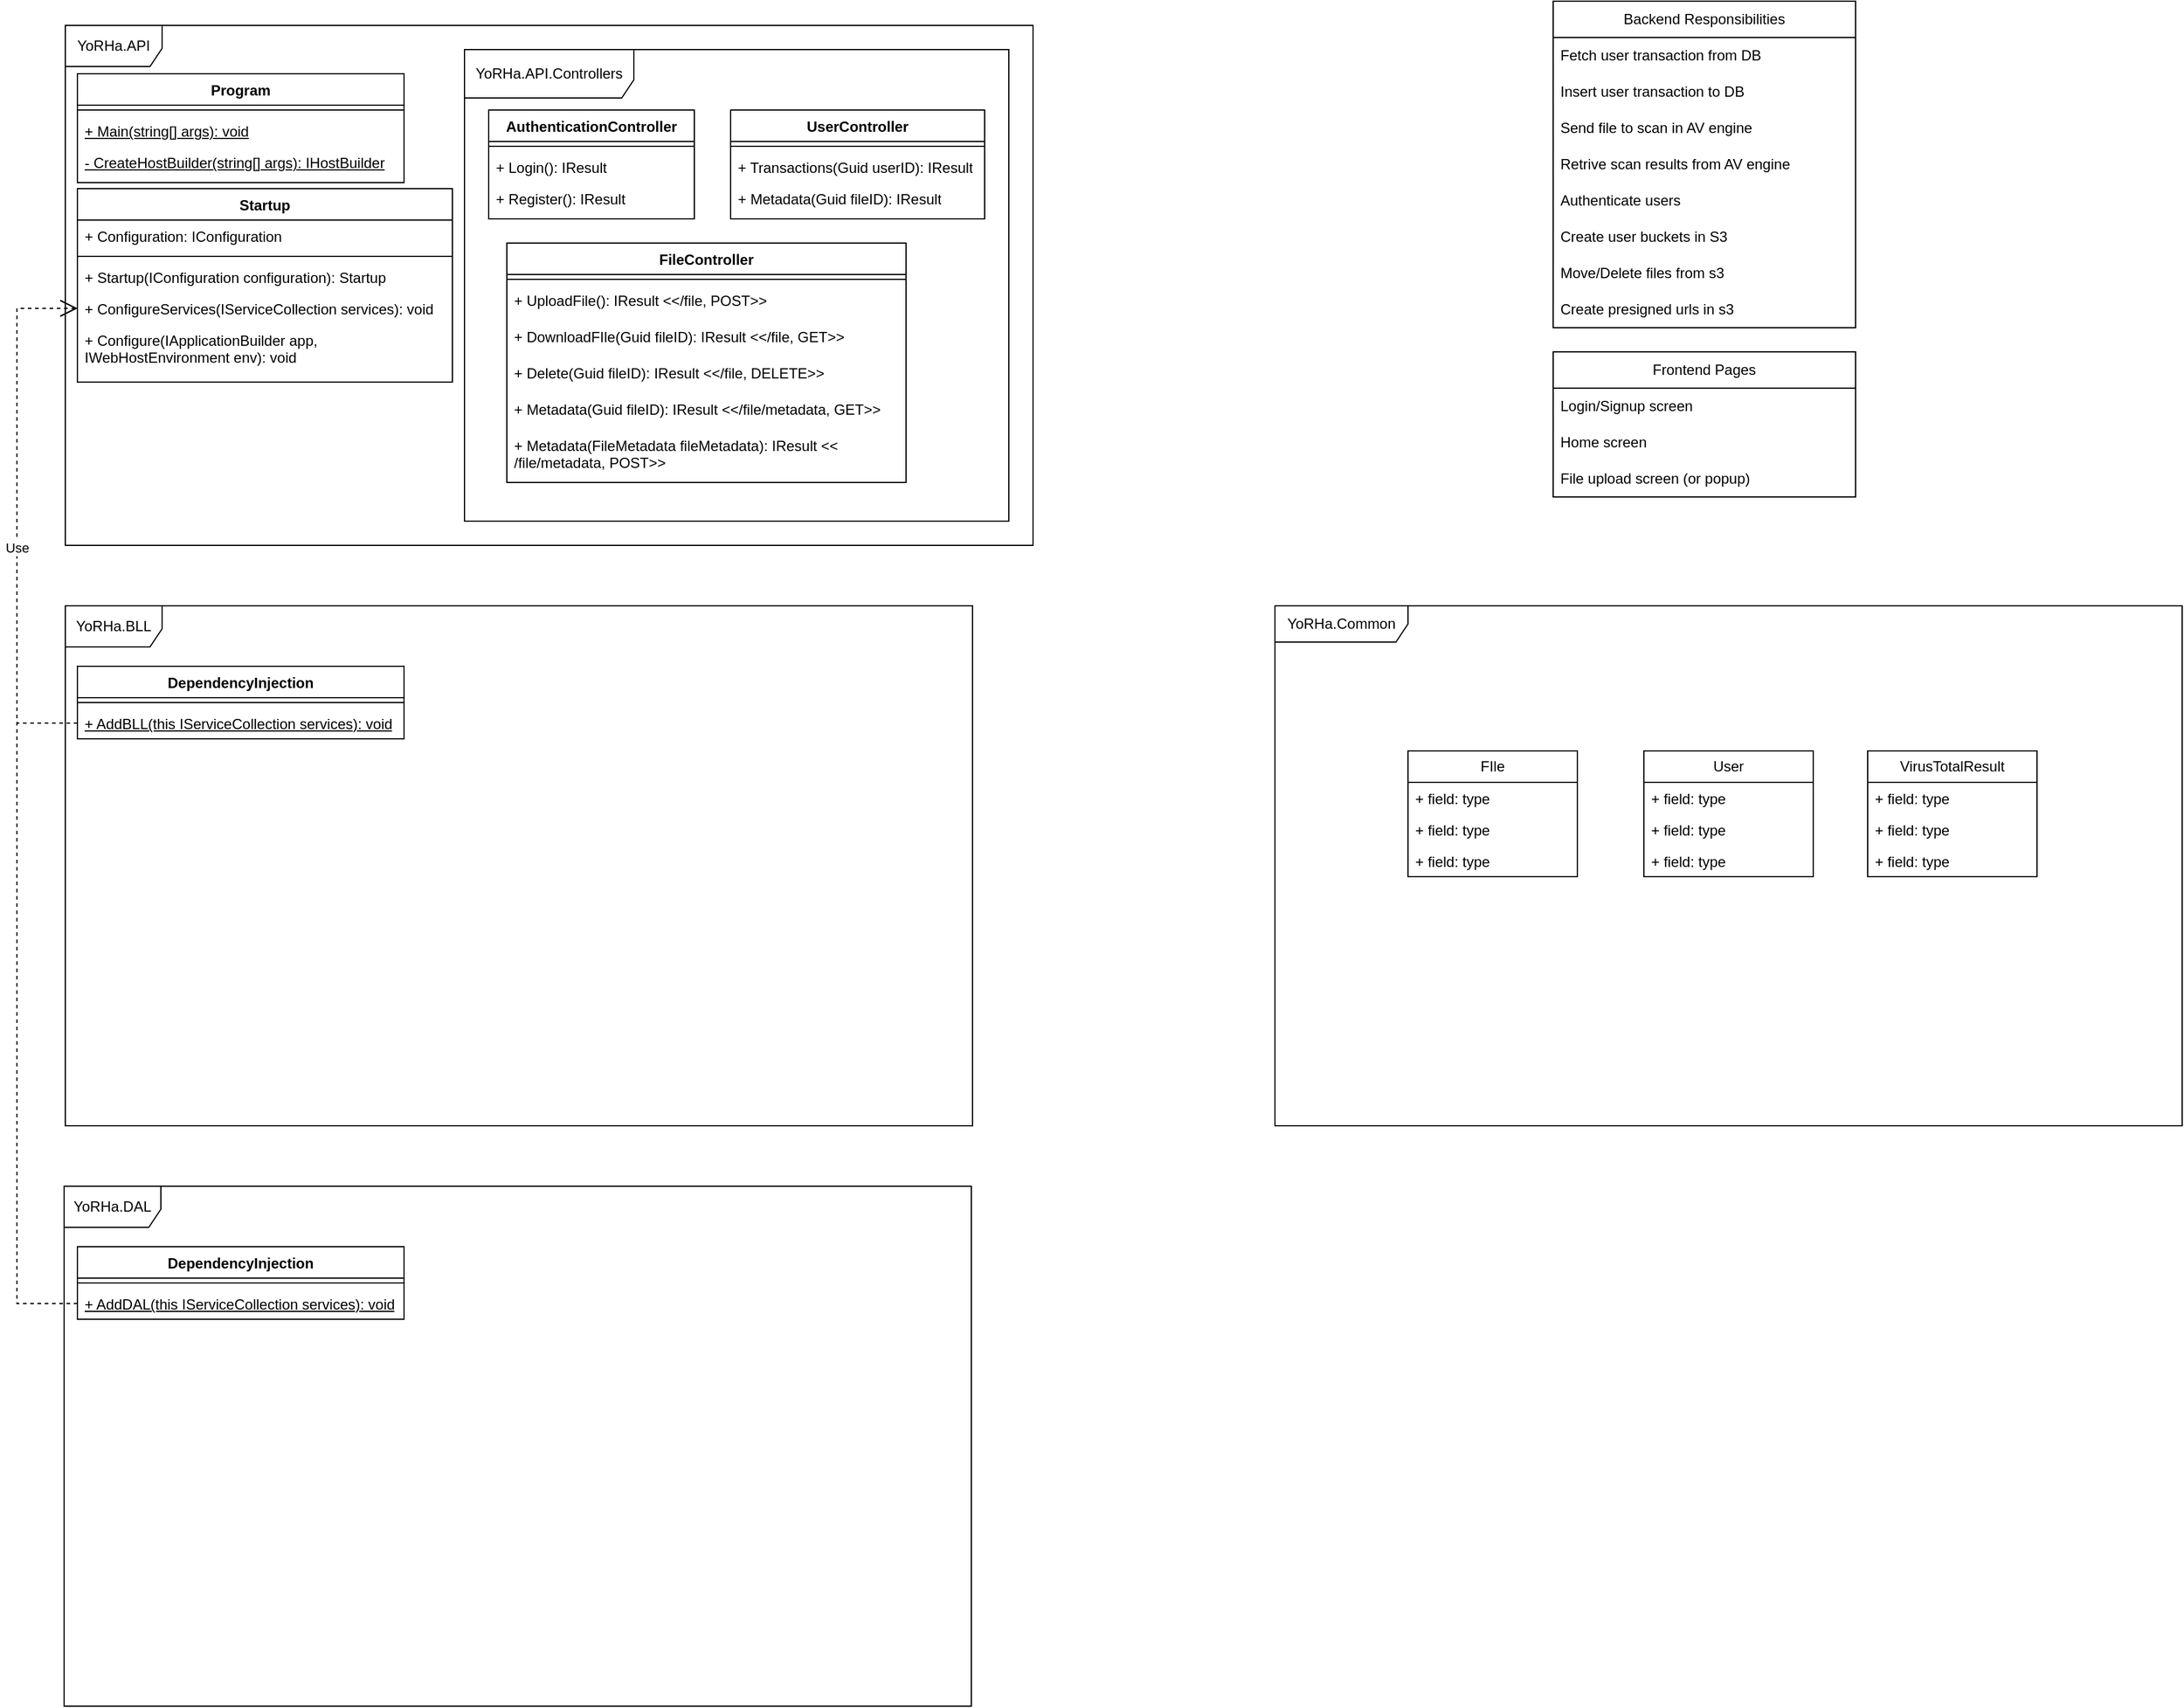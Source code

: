 <mxfile version="27.0.9">
  <diagram name="YoRHa Backend General Design" id="T1ig4GPtiGThXSXJhbaM">
    <mxGraphModel dx="1810" dy="613" grid="1" gridSize="10" guides="1" tooltips="1" connect="1" arrows="1" fold="1" page="1" pageScale="1" pageWidth="827" pageHeight="1169" math="0" shadow="0">
      <root>
        <mxCell id="0" />
        <mxCell id="1" parent="0" />
        <mxCell id="c4u2uFY4mNu0DCgcmhLV-1" value="DependencyInjection" style="swimlane;fontStyle=1;align=center;verticalAlign=top;childLayout=stackLayout;horizontal=1;startSize=26;horizontalStack=0;resizeParent=1;resizeParentMax=0;resizeLast=0;collapsible=1;marginBottom=0;whiteSpace=wrap;html=1;" vertex="1" parent="1">
          <mxGeometry x="50" y="550" width="270" height="60" as="geometry" />
        </mxCell>
        <mxCell id="c4u2uFY4mNu0DCgcmhLV-3" value="" style="line;strokeWidth=1;fillColor=none;align=left;verticalAlign=middle;spacingTop=-1;spacingLeft=3;spacingRight=3;rotatable=0;labelPosition=right;points=[];portConstraint=eastwest;strokeColor=inherit;" vertex="1" parent="c4u2uFY4mNu0DCgcmhLV-1">
          <mxGeometry y="26" width="270" height="8" as="geometry" />
        </mxCell>
        <mxCell id="c4u2uFY4mNu0DCgcmhLV-4" value="&lt;u&gt;+ AddBLL(this IServiceCollection services): void&lt;/u&gt;" style="text;strokeColor=none;fillColor=none;align=left;verticalAlign=top;spacingLeft=4;spacingRight=4;overflow=hidden;rotatable=0;points=[[0,0.5],[1,0.5]];portConstraint=eastwest;whiteSpace=wrap;html=1;" vertex="1" parent="c4u2uFY4mNu0DCgcmhLV-1">
          <mxGeometry y="34" width="270" height="26" as="geometry" />
        </mxCell>
        <mxCell id="c4u2uFY4mNu0DCgcmhLV-7" value="YoRHa.API" style="shape=umlFrame;whiteSpace=wrap;html=1;pointerEvents=0;width=80;height=34;" vertex="1" parent="1">
          <mxGeometry x="40" y="20" width="800" height="430" as="geometry" />
        </mxCell>
        <mxCell id="c4u2uFY4mNu0DCgcmhLV-9" value="DependencyInjection" style="swimlane;fontStyle=1;align=center;verticalAlign=top;childLayout=stackLayout;horizontal=1;startSize=26;horizontalStack=0;resizeParent=1;resizeParentMax=0;resizeLast=0;collapsible=1;marginBottom=0;whiteSpace=wrap;html=1;" vertex="1" parent="1">
          <mxGeometry x="50" y="1030" width="270" height="60" as="geometry" />
        </mxCell>
        <mxCell id="c4u2uFY4mNu0DCgcmhLV-10" value="" style="line;strokeWidth=1;fillColor=none;align=left;verticalAlign=middle;spacingTop=-1;spacingLeft=3;spacingRight=3;rotatable=0;labelPosition=right;points=[];portConstraint=eastwest;strokeColor=inherit;" vertex="1" parent="c4u2uFY4mNu0DCgcmhLV-9">
          <mxGeometry y="26" width="270" height="8" as="geometry" />
        </mxCell>
        <mxCell id="c4u2uFY4mNu0DCgcmhLV-11" value="&lt;u&gt;+ AddDAL(this IServiceCollection services): void&lt;/u&gt;" style="text;strokeColor=none;fillColor=none;align=left;verticalAlign=top;spacingLeft=4;spacingRight=4;overflow=hidden;rotatable=0;points=[[0,0.5],[1,0.5]];portConstraint=eastwest;whiteSpace=wrap;html=1;" vertex="1" parent="c4u2uFY4mNu0DCgcmhLV-9">
          <mxGeometry y="34" width="270" height="26" as="geometry" />
        </mxCell>
        <mxCell id="c4u2uFY4mNu0DCgcmhLV-12" value="YoRHa.BLL" style="shape=umlFrame;whiteSpace=wrap;html=1;pointerEvents=0;width=80;height=34;" vertex="1" parent="1">
          <mxGeometry x="40" y="500" width="750" height="430" as="geometry" />
        </mxCell>
        <mxCell id="c4u2uFY4mNu0DCgcmhLV-13" value="YoRHa.DAL" style="shape=umlFrame;whiteSpace=wrap;html=1;pointerEvents=0;width=80;height=34;" vertex="1" parent="1">
          <mxGeometry x="39" y="980" width="750" height="430" as="geometry" />
        </mxCell>
        <mxCell id="c4u2uFY4mNu0DCgcmhLV-14" value="YoRHa.Common" style="shape=umlFrame;whiteSpace=wrap;html=1;pointerEvents=0;width=110;height=30;" vertex="1" parent="1">
          <mxGeometry x="1040" y="500" width="750" height="430" as="geometry" />
        </mxCell>
        <mxCell id="c4u2uFY4mNu0DCgcmhLV-15" value="Program" style="swimlane;fontStyle=1;align=center;verticalAlign=top;childLayout=stackLayout;horizontal=1;startSize=26;horizontalStack=0;resizeParent=1;resizeParentMax=0;resizeLast=0;collapsible=1;marginBottom=0;whiteSpace=wrap;html=1;" vertex="1" parent="1">
          <mxGeometry x="50" y="60" width="270" height="90" as="geometry" />
        </mxCell>
        <mxCell id="c4u2uFY4mNu0DCgcmhLV-16" value="" style="line;strokeWidth=1;fillColor=none;align=left;verticalAlign=middle;spacingTop=-1;spacingLeft=3;spacingRight=3;rotatable=0;labelPosition=right;points=[];portConstraint=eastwest;strokeColor=inherit;" vertex="1" parent="c4u2uFY4mNu0DCgcmhLV-15">
          <mxGeometry y="26" width="270" height="8" as="geometry" />
        </mxCell>
        <mxCell id="c4u2uFY4mNu0DCgcmhLV-17" value="&lt;u&gt;+ Main(string[] args): void&lt;/u&gt;" style="text;strokeColor=none;fillColor=none;align=left;verticalAlign=top;spacingLeft=4;spacingRight=4;overflow=hidden;rotatable=0;points=[[0,0.5],[1,0.5]];portConstraint=eastwest;whiteSpace=wrap;html=1;" vertex="1" parent="c4u2uFY4mNu0DCgcmhLV-15">
          <mxGeometry y="34" width="270" height="26" as="geometry" />
        </mxCell>
        <mxCell id="c4u2uFY4mNu0DCgcmhLV-18" value="&lt;u&gt;- CreateHostBuilder(string[] args): IHostBuilder&lt;/u&gt;" style="text;strokeColor=none;fillColor=none;align=left;verticalAlign=top;spacingLeft=4;spacingRight=4;overflow=hidden;rotatable=0;points=[[0,0.5],[1,0.5]];portConstraint=eastwest;whiteSpace=wrap;html=1;" vertex="1" parent="c4u2uFY4mNu0DCgcmhLV-15">
          <mxGeometry y="60" width="270" height="30" as="geometry" />
        </mxCell>
        <mxCell id="c4u2uFY4mNu0DCgcmhLV-19" value="Startup" style="swimlane;fontStyle=1;align=center;verticalAlign=top;childLayout=stackLayout;horizontal=1;startSize=26;horizontalStack=0;resizeParent=1;resizeParentMax=0;resizeLast=0;collapsible=1;marginBottom=0;whiteSpace=wrap;html=1;" vertex="1" parent="1">
          <mxGeometry x="50" y="155" width="310" height="160" as="geometry" />
        </mxCell>
        <mxCell id="c4u2uFY4mNu0DCgcmhLV-20" value="+ Configuration: IConfiguration" style="text;strokeColor=none;fillColor=none;align=left;verticalAlign=top;spacingLeft=4;spacingRight=4;overflow=hidden;rotatable=0;points=[[0,0.5],[1,0.5]];portConstraint=eastwest;whiteSpace=wrap;html=1;" vertex="1" parent="c4u2uFY4mNu0DCgcmhLV-19">
          <mxGeometry y="26" width="310" height="26" as="geometry" />
        </mxCell>
        <mxCell id="c4u2uFY4mNu0DCgcmhLV-21" value="" style="line;strokeWidth=1;fillColor=none;align=left;verticalAlign=middle;spacingTop=-1;spacingLeft=3;spacingRight=3;rotatable=0;labelPosition=right;points=[];portConstraint=eastwest;strokeColor=inherit;" vertex="1" parent="c4u2uFY4mNu0DCgcmhLV-19">
          <mxGeometry y="52" width="310" height="8" as="geometry" />
        </mxCell>
        <mxCell id="c4u2uFY4mNu0DCgcmhLV-22" value="+ Startup(IConfiguration configuration): Startup" style="text;strokeColor=none;fillColor=none;align=left;verticalAlign=top;spacingLeft=4;spacingRight=4;overflow=hidden;rotatable=0;points=[[0,0.5],[1,0.5]];portConstraint=eastwest;whiteSpace=wrap;html=1;" vertex="1" parent="c4u2uFY4mNu0DCgcmhLV-19">
          <mxGeometry y="60" width="310" height="26" as="geometry" />
        </mxCell>
        <mxCell id="c4u2uFY4mNu0DCgcmhLV-24" value="+ ConfigureServices(IServiceCollection services): void" style="text;strokeColor=none;fillColor=none;align=left;verticalAlign=top;spacingLeft=4;spacingRight=4;overflow=hidden;rotatable=0;points=[[0,0.5],[1,0.5]];portConstraint=eastwest;whiteSpace=wrap;html=1;" vertex="1" parent="c4u2uFY4mNu0DCgcmhLV-19">
          <mxGeometry y="86" width="310" height="26" as="geometry" />
        </mxCell>
        <mxCell id="c4u2uFY4mNu0DCgcmhLV-23" value="+ Configure(IApplicationBuilder app, IWebHostEnvironment env): void" style="text;strokeColor=none;fillColor=none;align=left;verticalAlign=top;spacingLeft=4;spacingRight=4;overflow=hidden;rotatable=0;points=[[0,0.5],[1,0.5]];portConstraint=eastwest;whiteSpace=wrap;html=1;" vertex="1" parent="c4u2uFY4mNu0DCgcmhLV-19">
          <mxGeometry y="112" width="310" height="48" as="geometry" />
        </mxCell>
        <mxCell id="c4u2uFY4mNu0DCgcmhLV-25" value="YoRHa.API.Controllers" style="shape=umlFrame;whiteSpace=wrap;html=1;pointerEvents=0;width=140;height=40;" vertex="1" parent="1">
          <mxGeometry x="370" y="40" width="450" height="390" as="geometry" />
        </mxCell>
        <mxCell id="c4u2uFY4mNu0DCgcmhLV-27" value="" style="endArrow=open;endSize=12;dashed=1;html=1;rounded=0;exitX=0;exitY=0.5;exitDx=0;exitDy=0;entryX=0;entryY=0.5;entryDx=0;entryDy=0;" edge="1" parent="1" source="c4u2uFY4mNu0DCgcmhLV-11" target="c4u2uFY4mNu0DCgcmhLV-24">
          <mxGeometry x="-0.118" y="-20" width="160" relative="1" as="geometry">
            <mxPoint x="-40" y="1130" as="sourcePoint" />
            <mxPoint x="120" y="1130" as="targetPoint" />
            <Array as="points">
              <mxPoint y="1077" />
              <mxPoint y="254" />
            </Array>
            <mxPoint as="offset" />
          </mxGeometry>
        </mxCell>
        <mxCell id="c4u2uFY4mNu0DCgcmhLV-28" value="Use" style="endArrow=open;endSize=12;dashed=1;html=1;rounded=0;entryX=0;entryY=0.5;entryDx=0;entryDy=0;exitX=0;exitY=0.5;exitDx=0;exitDy=0;" edge="1" parent="1" source="c4u2uFY4mNu0DCgcmhLV-4" target="c4u2uFY4mNu0DCgcmhLV-24">
          <mxGeometry x="-0.118" width="160" relative="1" as="geometry">
            <mxPoint x="20" y="700" as="sourcePoint" />
            <mxPoint x="50" y="330" as="targetPoint" />
            <Array as="points">
              <mxPoint y="597" />
              <mxPoint y="254" />
            </Array>
            <mxPoint as="offset" />
          </mxGeometry>
        </mxCell>
        <mxCell id="c4u2uFY4mNu0DCgcmhLV-33" value="Backend Responsibilities" style="swimlane;fontStyle=0;childLayout=stackLayout;horizontal=1;startSize=30;horizontalStack=0;resizeParent=1;resizeParentMax=0;resizeLast=0;collapsible=1;marginBottom=0;whiteSpace=wrap;html=1;" vertex="1" parent="1">
          <mxGeometry x="1270" width="250" height="270" as="geometry" />
        </mxCell>
        <mxCell id="c4u2uFY4mNu0DCgcmhLV-34" value="Fetch user transaction from DB" style="text;strokeColor=none;fillColor=none;align=left;verticalAlign=middle;spacingLeft=4;spacingRight=4;overflow=hidden;points=[[0,0.5],[1,0.5]];portConstraint=eastwest;rotatable=0;whiteSpace=wrap;html=1;" vertex="1" parent="c4u2uFY4mNu0DCgcmhLV-33">
          <mxGeometry y="30" width="250" height="30" as="geometry" />
        </mxCell>
        <mxCell id="c4u2uFY4mNu0DCgcmhLV-35" value="Insert user transaction to DB" style="text;strokeColor=none;fillColor=none;align=left;verticalAlign=middle;spacingLeft=4;spacingRight=4;overflow=hidden;points=[[0,0.5],[1,0.5]];portConstraint=eastwest;rotatable=0;whiteSpace=wrap;html=1;" vertex="1" parent="c4u2uFY4mNu0DCgcmhLV-33">
          <mxGeometry y="60" width="250" height="30" as="geometry" />
        </mxCell>
        <mxCell id="c4u2uFY4mNu0DCgcmhLV-36" value="Send file to scan in AV engine" style="text;strokeColor=none;fillColor=none;align=left;verticalAlign=middle;spacingLeft=4;spacingRight=4;overflow=hidden;points=[[0,0.5],[1,0.5]];portConstraint=eastwest;rotatable=0;whiteSpace=wrap;html=1;" vertex="1" parent="c4u2uFY4mNu0DCgcmhLV-33">
          <mxGeometry y="90" width="250" height="30" as="geometry" />
        </mxCell>
        <mxCell id="c4u2uFY4mNu0DCgcmhLV-39" value="Retrive scan results from AV engine" style="text;strokeColor=none;fillColor=none;align=left;verticalAlign=middle;spacingLeft=4;spacingRight=4;overflow=hidden;points=[[0,0.5],[1,0.5]];portConstraint=eastwest;rotatable=0;whiteSpace=wrap;html=1;" vertex="1" parent="c4u2uFY4mNu0DCgcmhLV-33">
          <mxGeometry y="120" width="250" height="30" as="geometry" />
        </mxCell>
        <mxCell id="c4u2uFY4mNu0DCgcmhLV-38" value="Authenticate users" style="text;strokeColor=none;fillColor=none;align=left;verticalAlign=middle;spacingLeft=4;spacingRight=4;overflow=hidden;points=[[0,0.5],[1,0.5]];portConstraint=eastwest;rotatable=0;whiteSpace=wrap;html=1;" vertex="1" parent="c4u2uFY4mNu0DCgcmhLV-33">
          <mxGeometry y="150" width="250" height="30" as="geometry" />
        </mxCell>
        <mxCell id="c4u2uFY4mNu0DCgcmhLV-37" value="Create user buckets in S3" style="text;strokeColor=none;fillColor=none;align=left;verticalAlign=middle;spacingLeft=4;spacingRight=4;overflow=hidden;points=[[0,0.5],[1,0.5]];portConstraint=eastwest;rotatable=0;whiteSpace=wrap;html=1;" vertex="1" parent="c4u2uFY4mNu0DCgcmhLV-33">
          <mxGeometry y="180" width="250" height="30" as="geometry" />
        </mxCell>
        <mxCell id="c4u2uFY4mNu0DCgcmhLV-41" value="Move/Delete files from s3" style="text;strokeColor=none;fillColor=none;align=left;verticalAlign=middle;spacingLeft=4;spacingRight=4;overflow=hidden;points=[[0,0.5],[1,0.5]];portConstraint=eastwest;rotatable=0;whiteSpace=wrap;html=1;" vertex="1" parent="c4u2uFY4mNu0DCgcmhLV-33">
          <mxGeometry y="210" width="250" height="30" as="geometry" />
        </mxCell>
        <mxCell id="c4u2uFY4mNu0DCgcmhLV-42" value="Create presigned urls in s3" style="text;strokeColor=none;fillColor=none;align=left;verticalAlign=middle;spacingLeft=4;spacingRight=4;overflow=hidden;points=[[0,0.5],[1,0.5]];portConstraint=eastwest;rotatable=0;whiteSpace=wrap;html=1;" vertex="1" parent="c4u2uFY4mNu0DCgcmhLV-33">
          <mxGeometry y="240" width="250" height="30" as="geometry" />
        </mxCell>
        <mxCell id="c4u2uFY4mNu0DCgcmhLV-43" value="Frontend Pages" style="swimlane;fontStyle=0;childLayout=stackLayout;horizontal=1;startSize=30;horizontalStack=0;resizeParent=1;resizeParentMax=0;resizeLast=0;collapsible=1;marginBottom=0;whiteSpace=wrap;html=1;" vertex="1" parent="1">
          <mxGeometry x="1270" y="290" width="250" height="120" as="geometry" />
        </mxCell>
        <mxCell id="c4u2uFY4mNu0DCgcmhLV-45" value="Login/Signup screen" style="text;strokeColor=none;fillColor=none;align=left;verticalAlign=middle;spacingLeft=4;spacingRight=4;overflow=hidden;points=[[0,0.5],[1,0.5]];portConstraint=eastwest;rotatable=0;whiteSpace=wrap;html=1;" vertex="1" parent="c4u2uFY4mNu0DCgcmhLV-43">
          <mxGeometry y="30" width="250" height="30" as="geometry" />
        </mxCell>
        <mxCell id="c4u2uFY4mNu0DCgcmhLV-46" value="Home screen" style="text;strokeColor=none;fillColor=none;align=left;verticalAlign=middle;spacingLeft=4;spacingRight=4;overflow=hidden;points=[[0,0.5],[1,0.5]];portConstraint=eastwest;rotatable=0;whiteSpace=wrap;html=1;" vertex="1" parent="c4u2uFY4mNu0DCgcmhLV-43">
          <mxGeometry y="60" width="250" height="30" as="geometry" />
        </mxCell>
        <mxCell id="c4u2uFY4mNu0DCgcmhLV-47" value="File upload screen (or popup)" style="text;strokeColor=none;fillColor=none;align=left;verticalAlign=middle;spacingLeft=4;spacingRight=4;overflow=hidden;points=[[0,0.5],[1,0.5]];portConstraint=eastwest;rotatable=0;whiteSpace=wrap;html=1;" vertex="1" parent="c4u2uFY4mNu0DCgcmhLV-43">
          <mxGeometry y="90" width="250" height="30" as="geometry" />
        </mxCell>
        <mxCell id="c4u2uFY4mNu0DCgcmhLV-62" value="UserController" style="swimlane;fontStyle=1;align=center;verticalAlign=top;childLayout=stackLayout;horizontal=1;startSize=26;horizontalStack=0;resizeParent=1;resizeParentMax=0;resizeLast=0;collapsible=1;marginBottom=0;whiteSpace=wrap;html=1;" vertex="1" parent="1">
          <mxGeometry x="590" y="90" width="210" height="90" as="geometry" />
        </mxCell>
        <mxCell id="c4u2uFY4mNu0DCgcmhLV-63" value="" style="line;strokeWidth=1;fillColor=none;align=left;verticalAlign=middle;spacingTop=-1;spacingLeft=3;spacingRight=3;rotatable=0;labelPosition=right;points=[];portConstraint=eastwest;strokeColor=inherit;" vertex="1" parent="c4u2uFY4mNu0DCgcmhLV-62">
          <mxGeometry y="26" width="210" height="8" as="geometry" />
        </mxCell>
        <mxCell id="c4u2uFY4mNu0DCgcmhLV-64" value="+ Transactions(Guid userID): IResult" style="text;strokeColor=none;fillColor=none;align=left;verticalAlign=top;spacingLeft=4;spacingRight=4;overflow=hidden;rotatable=0;points=[[0,0.5],[1,0.5]];portConstraint=eastwest;whiteSpace=wrap;html=1;" vertex="1" parent="c4u2uFY4mNu0DCgcmhLV-62">
          <mxGeometry y="34" width="210" height="26" as="geometry" />
        </mxCell>
        <mxCell id="c4u2uFY4mNu0DCgcmhLV-65" value="+ Metadata(Guid fileID): IResult" style="text;strokeColor=none;fillColor=none;align=left;verticalAlign=top;spacingLeft=4;spacingRight=4;overflow=hidden;rotatable=0;points=[[0,0.5],[1,0.5]];portConstraint=eastwest;whiteSpace=wrap;html=1;" vertex="1" parent="c4u2uFY4mNu0DCgcmhLV-62">
          <mxGeometry y="60" width="210" height="30" as="geometry" />
        </mxCell>
        <mxCell id="c4u2uFY4mNu0DCgcmhLV-67" value="AuthenticationController" style="swimlane;fontStyle=1;align=center;verticalAlign=top;childLayout=stackLayout;horizontal=1;startSize=26;horizontalStack=0;resizeParent=1;resizeParentMax=0;resizeLast=0;collapsible=1;marginBottom=0;whiteSpace=wrap;html=1;" vertex="1" parent="1">
          <mxGeometry x="390" y="90" width="170" height="90" as="geometry" />
        </mxCell>
        <mxCell id="c4u2uFY4mNu0DCgcmhLV-68" value="" style="line;strokeWidth=1;fillColor=none;align=left;verticalAlign=middle;spacingTop=-1;spacingLeft=3;spacingRight=3;rotatable=0;labelPosition=right;points=[];portConstraint=eastwest;strokeColor=inherit;" vertex="1" parent="c4u2uFY4mNu0DCgcmhLV-67">
          <mxGeometry y="26" width="170" height="8" as="geometry" />
        </mxCell>
        <mxCell id="c4u2uFY4mNu0DCgcmhLV-69" value="+ Login(): IResult" style="text;strokeColor=none;fillColor=none;align=left;verticalAlign=top;spacingLeft=4;spacingRight=4;overflow=hidden;rotatable=0;points=[[0,0.5],[1,0.5]];portConstraint=eastwest;whiteSpace=wrap;html=1;" vertex="1" parent="c4u2uFY4mNu0DCgcmhLV-67">
          <mxGeometry y="34" width="170" height="26" as="geometry" />
        </mxCell>
        <mxCell id="c4u2uFY4mNu0DCgcmhLV-70" value="+ Register(): IResult" style="text;strokeColor=none;fillColor=none;align=left;verticalAlign=top;spacingLeft=4;spacingRight=4;overflow=hidden;rotatable=0;points=[[0,0.5],[1,0.5]];portConstraint=eastwest;whiteSpace=wrap;html=1;" vertex="1" parent="c4u2uFY4mNu0DCgcmhLV-67">
          <mxGeometry y="60" width="170" height="30" as="geometry" />
        </mxCell>
        <mxCell id="c4u2uFY4mNu0DCgcmhLV-104" value="FileController" style="swimlane;fontStyle=1;align=center;verticalAlign=top;childLayout=stackLayout;horizontal=1;startSize=26;horizontalStack=0;resizeParent=1;resizeParentMax=0;resizeLast=0;collapsible=1;marginBottom=0;whiteSpace=wrap;html=1;" vertex="1" parent="1">
          <mxGeometry x="405" y="200" width="330" height="198" as="geometry" />
        </mxCell>
        <mxCell id="c4u2uFY4mNu0DCgcmhLV-105" value="" style="line;strokeWidth=1;fillColor=none;align=left;verticalAlign=middle;spacingTop=-1;spacingLeft=3;spacingRight=3;rotatable=0;labelPosition=right;points=[];portConstraint=eastwest;strokeColor=inherit;" vertex="1" parent="c4u2uFY4mNu0DCgcmhLV-104">
          <mxGeometry y="26" width="330" height="8" as="geometry" />
        </mxCell>
        <mxCell id="c4u2uFY4mNu0DCgcmhLV-110" value="+ UploadFile(): IResult &amp;lt;&amp;lt;/file, POST&amp;gt;&amp;gt;" style="text;strokeColor=none;fillColor=none;align=left;verticalAlign=top;spacingLeft=4;spacingRight=4;overflow=hidden;rotatable=0;points=[[0,0.5],[1,0.5]];portConstraint=eastwest;whiteSpace=wrap;html=1;" vertex="1" parent="c4u2uFY4mNu0DCgcmhLV-104">
          <mxGeometry y="34" width="330" height="30" as="geometry" />
        </mxCell>
        <mxCell id="c4u2uFY4mNu0DCgcmhLV-111" value="+ DownloadFIle(Guid fileID): IResult &amp;lt;&amp;lt;/file, GET&amp;gt;&amp;gt;" style="text;strokeColor=none;fillColor=none;align=left;verticalAlign=top;spacingLeft=4;spacingRight=4;overflow=hidden;rotatable=0;points=[[0,0.5],[1,0.5]];portConstraint=eastwest;whiteSpace=wrap;html=1;" vertex="1" parent="c4u2uFY4mNu0DCgcmhLV-104">
          <mxGeometry y="64" width="330" height="30" as="geometry" />
        </mxCell>
        <mxCell id="c4u2uFY4mNu0DCgcmhLV-113" value="+ Delete(Guid fileID): IResult &amp;lt;&amp;lt;/file, DELETE&amp;gt;&amp;gt;" style="text;strokeColor=none;fillColor=none;align=left;verticalAlign=top;spacingLeft=4;spacingRight=4;overflow=hidden;rotatable=0;points=[[0,0.5],[1,0.5]];portConstraint=eastwest;whiteSpace=wrap;html=1;" vertex="1" parent="c4u2uFY4mNu0DCgcmhLV-104">
          <mxGeometry y="94" width="330" height="30" as="geometry" />
        </mxCell>
        <mxCell id="c4u2uFY4mNu0DCgcmhLV-106" value="+ Metadata(Guid fileID): IResult &amp;lt;&amp;lt;/file/metadata, GET&amp;gt;&amp;gt;" style="text;strokeColor=none;fillColor=none;align=left;verticalAlign=top;spacingLeft=4;spacingRight=4;overflow=hidden;rotatable=0;points=[[0,0.5],[1,0.5]];portConstraint=eastwest;whiteSpace=wrap;html=1;" vertex="1" parent="c4u2uFY4mNu0DCgcmhLV-104">
          <mxGeometry y="124" width="330" height="30" as="geometry" />
        </mxCell>
        <mxCell id="c4u2uFY4mNu0DCgcmhLV-112" value="+ Metadata(FileMetadata fileMetadata): IResult &amp;lt;&amp;lt; /file/metadata, POST&amp;gt;&amp;gt;" style="text;strokeColor=none;fillColor=none;align=left;verticalAlign=top;spacingLeft=4;spacingRight=4;overflow=hidden;rotatable=0;points=[[0,0.5],[1,0.5]];portConstraint=eastwest;whiteSpace=wrap;html=1;" vertex="1" parent="c4u2uFY4mNu0DCgcmhLV-104">
          <mxGeometry y="154" width="330" height="44" as="geometry" />
        </mxCell>
        <mxCell id="c4u2uFY4mNu0DCgcmhLV-114" value="FIle" style="swimlane;fontStyle=0;childLayout=stackLayout;horizontal=1;startSize=26;fillColor=none;horizontalStack=0;resizeParent=1;resizeParentMax=0;resizeLast=0;collapsible=1;marginBottom=0;whiteSpace=wrap;html=1;" vertex="1" parent="1">
          <mxGeometry x="1150" y="620" width="140" height="104" as="geometry" />
        </mxCell>
        <mxCell id="c4u2uFY4mNu0DCgcmhLV-115" value="+ field: type" style="text;strokeColor=none;fillColor=none;align=left;verticalAlign=top;spacingLeft=4;spacingRight=4;overflow=hidden;rotatable=0;points=[[0,0.5],[1,0.5]];portConstraint=eastwest;whiteSpace=wrap;html=1;" vertex="1" parent="c4u2uFY4mNu0DCgcmhLV-114">
          <mxGeometry y="26" width="140" height="26" as="geometry" />
        </mxCell>
        <mxCell id="c4u2uFY4mNu0DCgcmhLV-116" value="+ field: type" style="text;strokeColor=none;fillColor=none;align=left;verticalAlign=top;spacingLeft=4;spacingRight=4;overflow=hidden;rotatable=0;points=[[0,0.5],[1,0.5]];portConstraint=eastwest;whiteSpace=wrap;html=1;" vertex="1" parent="c4u2uFY4mNu0DCgcmhLV-114">
          <mxGeometry y="52" width="140" height="26" as="geometry" />
        </mxCell>
        <mxCell id="c4u2uFY4mNu0DCgcmhLV-117" value="+ field: type" style="text;strokeColor=none;fillColor=none;align=left;verticalAlign=top;spacingLeft=4;spacingRight=4;overflow=hidden;rotatable=0;points=[[0,0.5],[1,0.5]];portConstraint=eastwest;whiteSpace=wrap;html=1;" vertex="1" parent="c4u2uFY4mNu0DCgcmhLV-114">
          <mxGeometry y="78" width="140" height="26" as="geometry" />
        </mxCell>
        <mxCell id="c4u2uFY4mNu0DCgcmhLV-118" value="VirusTotalResult" style="swimlane;fontStyle=0;childLayout=stackLayout;horizontal=1;startSize=26;fillColor=none;horizontalStack=0;resizeParent=1;resizeParentMax=0;resizeLast=0;collapsible=1;marginBottom=0;whiteSpace=wrap;html=1;" vertex="1" parent="1">
          <mxGeometry x="1530" y="620" width="140" height="104" as="geometry" />
        </mxCell>
        <mxCell id="c4u2uFY4mNu0DCgcmhLV-119" value="+ field: type" style="text;strokeColor=none;fillColor=none;align=left;verticalAlign=top;spacingLeft=4;spacingRight=4;overflow=hidden;rotatable=0;points=[[0,0.5],[1,0.5]];portConstraint=eastwest;whiteSpace=wrap;html=1;" vertex="1" parent="c4u2uFY4mNu0DCgcmhLV-118">
          <mxGeometry y="26" width="140" height="26" as="geometry" />
        </mxCell>
        <mxCell id="c4u2uFY4mNu0DCgcmhLV-120" value="+ field: type" style="text;strokeColor=none;fillColor=none;align=left;verticalAlign=top;spacingLeft=4;spacingRight=4;overflow=hidden;rotatable=0;points=[[0,0.5],[1,0.5]];portConstraint=eastwest;whiteSpace=wrap;html=1;" vertex="1" parent="c4u2uFY4mNu0DCgcmhLV-118">
          <mxGeometry y="52" width="140" height="26" as="geometry" />
        </mxCell>
        <mxCell id="c4u2uFY4mNu0DCgcmhLV-121" value="+ field: type" style="text;strokeColor=none;fillColor=none;align=left;verticalAlign=top;spacingLeft=4;spacingRight=4;overflow=hidden;rotatable=0;points=[[0,0.5],[1,0.5]];portConstraint=eastwest;whiteSpace=wrap;html=1;" vertex="1" parent="c4u2uFY4mNu0DCgcmhLV-118">
          <mxGeometry y="78" width="140" height="26" as="geometry" />
        </mxCell>
        <mxCell id="c4u2uFY4mNu0DCgcmhLV-122" value="User" style="swimlane;fontStyle=0;childLayout=stackLayout;horizontal=1;startSize=26;fillColor=none;horizontalStack=0;resizeParent=1;resizeParentMax=0;resizeLast=0;collapsible=1;marginBottom=0;whiteSpace=wrap;html=1;" vertex="1" parent="1">
          <mxGeometry x="1345" y="620" width="140" height="104" as="geometry" />
        </mxCell>
        <mxCell id="c4u2uFY4mNu0DCgcmhLV-123" value="+ field: type" style="text;strokeColor=none;fillColor=none;align=left;verticalAlign=top;spacingLeft=4;spacingRight=4;overflow=hidden;rotatable=0;points=[[0,0.5],[1,0.5]];portConstraint=eastwest;whiteSpace=wrap;html=1;" vertex="1" parent="c4u2uFY4mNu0DCgcmhLV-122">
          <mxGeometry y="26" width="140" height="26" as="geometry" />
        </mxCell>
        <mxCell id="c4u2uFY4mNu0DCgcmhLV-124" value="+ field: type" style="text;strokeColor=none;fillColor=none;align=left;verticalAlign=top;spacingLeft=4;spacingRight=4;overflow=hidden;rotatable=0;points=[[0,0.5],[1,0.5]];portConstraint=eastwest;whiteSpace=wrap;html=1;" vertex="1" parent="c4u2uFY4mNu0DCgcmhLV-122">
          <mxGeometry y="52" width="140" height="26" as="geometry" />
        </mxCell>
        <mxCell id="c4u2uFY4mNu0DCgcmhLV-125" value="+ field: type" style="text;strokeColor=none;fillColor=none;align=left;verticalAlign=top;spacingLeft=4;spacingRight=4;overflow=hidden;rotatable=0;points=[[0,0.5],[1,0.5]];portConstraint=eastwest;whiteSpace=wrap;html=1;" vertex="1" parent="c4u2uFY4mNu0DCgcmhLV-122">
          <mxGeometry y="78" width="140" height="26" as="geometry" />
        </mxCell>
      </root>
    </mxGraphModel>
  </diagram>
</mxfile>
